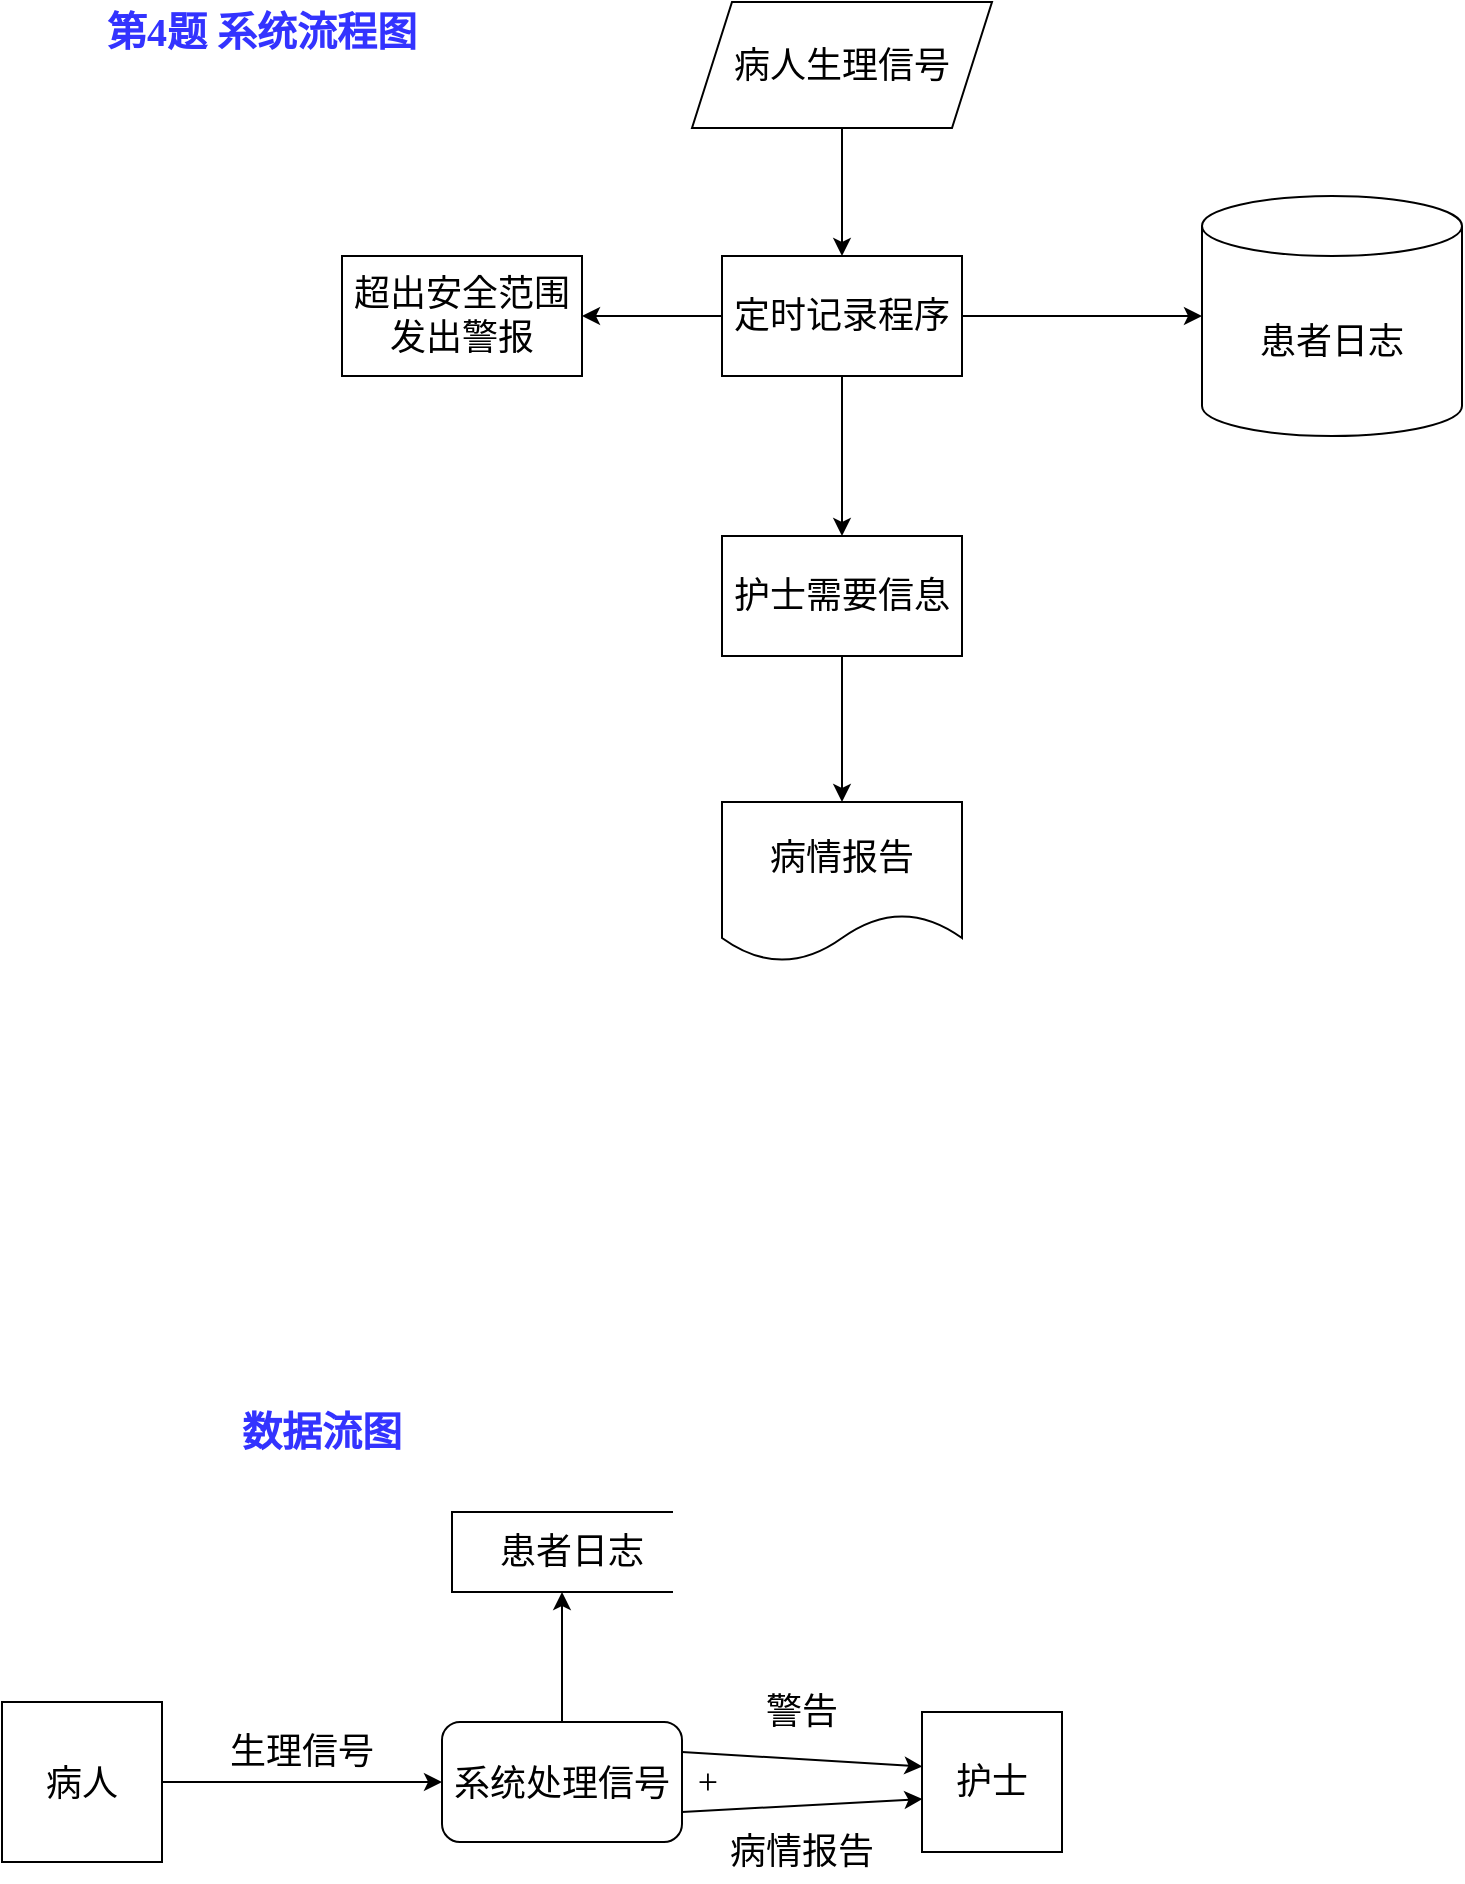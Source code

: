 <mxfile version="20.3.7" type="device"><diagram id="_8DCtvH6K1hhMoCoqYfk" name="第 1 页"><mxGraphModel dx="995" dy="640" grid="1" gridSize="10" guides="1" tooltips="1" connect="1" arrows="1" fold="1" page="1" pageScale="1" pageWidth="827" pageHeight="1169" math="0" shadow="0"><root><mxCell id="0"/><mxCell id="1" parent="0"/><mxCell id="IRIahI1ysn7LEnH9YfA2-1" value="" style="edgeStyle=orthogonalEdgeStyle;rounded=0;orthogonalLoop=1;jettySize=auto;html=1;fontFamily=Garamond;fontSize=18;" edge="1" parent="1" source="IRIahI1ysn7LEnH9YfA2-2" target="IRIahI1ysn7LEnH9YfA2-5"><mxGeometry relative="1" as="geometry"/></mxCell><mxCell id="IRIahI1ysn7LEnH9YfA2-2" value="病人生理信号" style="shape=parallelogram;perimeter=parallelogramPerimeter;whiteSpace=wrap;html=1;fixedSize=1;fontFamily=Garamond;fontSize=18;" vertex="1" parent="1"><mxGeometry x="365" y="150" width="150" height="63" as="geometry"/></mxCell><mxCell id="IRIahI1ysn7LEnH9YfA2-3" style="edgeStyle=orthogonalEdgeStyle;rounded=0;orthogonalLoop=1;jettySize=auto;html=1;entryX=0;entryY=0.5;entryDx=0;entryDy=0;entryPerimeter=0;fontFamily=Garamond;fontSize=18;" edge="1" parent="1" source="IRIahI1ysn7LEnH9YfA2-5" target="IRIahI1ysn7LEnH9YfA2-6"><mxGeometry relative="1" as="geometry"/></mxCell><mxCell id="IRIahI1ysn7LEnH9YfA2-4" value="" style="edgeStyle=orthogonalEdgeStyle;rounded=0;orthogonalLoop=1;jettySize=auto;html=1;fontFamily=Garamond;fontSize=18;" edge="1" parent="1" source="IRIahI1ysn7LEnH9YfA2-5" target="IRIahI1ysn7LEnH9YfA2-9"><mxGeometry relative="1" as="geometry"/></mxCell><mxCell id="IRIahI1ysn7LEnH9YfA2-35" value="" style="edgeStyle=orthogonalEdgeStyle;rounded=0;orthogonalLoop=1;jettySize=auto;html=1;" edge="1" parent="1" source="IRIahI1ysn7LEnH9YfA2-5" target="IRIahI1ysn7LEnH9YfA2-34"><mxGeometry relative="1" as="geometry"/></mxCell><mxCell id="IRIahI1ysn7LEnH9YfA2-5" value="定时记录程序" style="whiteSpace=wrap;html=1;fontFamily=Garamond;fontSize=18;" vertex="1" parent="1"><mxGeometry x="380" y="277" width="120" height="60" as="geometry"/></mxCell><mxCell id="IRIahI1ysn7LEnH9YfA2-6" value="患者日志" style="shape=cylinder3;whiteSpace=wrap;html=1;boundedLbl=1;backgroundOutline=1;size=15;fontFamily=Garamond;fontSize=18;" vertex="1" parent="1"><mxGeometry x="620" y="247" width="130" height="120" as="geometry"/></mxCell><mxCell id="IRIahI1ysn7LEnH9YfA2-9" value="&lt;p style=&quot;line-height: 1.2;&quot;&gt;超出安全范围&lt;span style=&quot;background-color: initial;&quot;&gt;发出警报&lt;/span&gt;&lt;/p&gt;" style="whiteSpace=wrap;html=1;fontSize=18;fontFamily=Garamond;" vertex="1" parent="1"><mxGeometry x="190" y="277" width="120" height="60" as="geometry"/></mxCell><mxCell id="IRIahI1ysn7LEnH9YfA2-15" value="病情报告" style="shape=document;whiteSpace=wrap;html=1;boundedLbl=1;fontSize=18;fontFamily=Garamond;" vertex="1" parent="1"><mxGeometry x="380" y="550" width="120" height="80" as="geometry"/></mxCell><mxCell id="IRIahI1ysn7LEnH9YfA2-18" value="&lt;font size=&quot;1&quot; color=&quot;#3333ff&quot;&gt;&lt;b style=&quot;font-size: 20px;&quot;&gt;第4题 系统流程图&lt;/b&gt;&lt;/font&gt;" style="text;html=1;strokeColor=none;fillColor=none;align=center;verticalAlign=middle;whiteSpace=wrap;rounded=0;fontFamily=Garamond;fontSize=18;" vertex="1" parent="1"><mxGeometry x="20" y="150" width="260" height="30" as="geometry"/></mxCell><mxCell id="IRIahI1ysn7LEnH9YfA2-19" value="&lt;font size=&quot;1&quot; color=&quot;#3333ff&quot;&gt;&lt;b style=&quot;font-size: 20px;&quot;&gt;数据流图&lt;/b&gt;&lt;/font&gt;" style="text;html=1;strokeColor=none;fillColor=none;align=center;verticalAlign=middle;whiteSpace=wrap;rounded=0;fontFamily=Garamond;fontSize=18;" vertex="1" parent="1"><mxGeometry x="50" y="850" width="260" height="30" as="geometry"/></mxCell><mxCell id="IRIahI1ysn7LEnH9YfA2-20" value="" style="edgeStyle=orthogonalEdgeStyle;rounded=0;orthogonalLoop=1;jettySize=auto;html=1;fontFamily=Garamond;fontSize=18;fontColor=#000000;" edge="1" parent="1" source="IRIahI1ysn7LEnH9YfA2-21" target="IRIahI1ysn7LEnH9YfA2-22"><mxGeometry relative="1" as="geometry"><Array as="points"><mxPoint x="150" y="1040"/><mxPoint x="150" y="1040"/></Array></mxGeometry></mxCell><mxCell id="IRIahI1ysn7LEnH9YfA2-21" value="&lt;font color=&quot;#000000&quot; style=&quot;font-size: 18px;&quot;&gt;病人&lt;/font&gt;" style="whiteSpace=wrap;html=1;aspect=fixed;fontFamily=Garamond;fontSize=20;fontColor=#3333FF;" vertex="1" parent="1"><mxGeometry x="20" y="1000" width="80" height="80" as="geometry"/></mxCell><mxCell id="IRIahI1ysn7LEnH9YfA2-39" value="" style="edgeStyle=orthogonalEdgeStyle;rounded=0;orthogonalLoop=1;jettySize=auto;html=1;" edge="1" parent="1" source="IRIahI1ysn7LEnH9YfA2-22" target="IRIahI1ysn7LEnH9YfA2-37"><mxGeometry relative="1" as="geometry"/></mxCell><mxCell id="IRIahI1ysn7LEnH9YfA2-22" value="&lt;font color=&quot;#000000&quot; style=&quot;font-size: 18px;&quot;&gt;系统处理信号&lt;/font&gt;" style="rounded=1;whiteSpace=wrap;html=1;fontSize=20;fontFamily=Garamond;fontColor=#3333FF;" vertex="1" parent="1"><mxGeometry x="240" y="1010" width="120" height="60" as="geometry"/></mxCell><mxCell id="IRIahI1ysn7LEnH9YfA2-23" value="生理信号" style="text;html=1;strokeColor=none;fillColor=none;align=center;verticalAlign=middle;whiteSpace=wrap;rounded=0;fontFamily=Garamond;fontSize=18;fontColor=#000000;" vertex="1" parent="1"><mxGeometry x="110" y="1010" width="120" height="30" as="geometry"/></mxCell><mxCell id="IRIahI1ysn7LEnH9YfA2-25" value="&lt;p style=&quot;font-size: 18px;&quot;&gt;&lt;font color=&quot;#000000&quot;&gt;护士&lt;/font&gt;&lt;/p&gt;" style="whiteSpace=wrap;html=1;fontSize=20;fontFamily=Garamond;rounded=0;" vertex="1" parent="1"><mxGeometry x="480" y="1005" width="70" height="70" as="geometry"/></mxCell><mxCell id="IRIahI1ysn7LEnH9YfA2-26" value="" style="endArrow=classic;html=1;rounded=0;fontFamily=Garamond;fontSize=18;fontColor=#000000;exitX=1;exitY=0.25;exitDx=0;exitDy=0;entryX=0.003;entryY=0.389;entryDx=0;entryDy=0;entryPerimeter=0;" edge="1" parent="1" source="IRIahI1ysn7LEnH9YfA2-22" target="IRIahI1ysn7LEnH9YfA2-25"><mxGeometry width="50" height="50" relative="1" as="geometry"><mxPoint x="430" y="910" as="sourcePoint"/><mxPoint x="480" y="860" as="targetPoint"/></mxGeometry></mxCell><mxCell id="IRIahI1ysn7LEnH9YfA2-27" value="" style="endArrow=classic;html=1;rounded=0;fontFamily=Garamond;fontSize=18;fontColor=#000000;exitX=1;exitY=0.75;exitDx=0;exitDy=0;entryX=0.003;entryY=0.622;entryDx=0;entryDy=0;entryPerimeter=0;" edge="1" parent="1" source="IRIahI1ysn7LEnH9YfA2-22" target="IRIahI1ysn7LEnH9YfA2-25"><mxGeometry width="50" height="50" relative="1" as="geometry"><mxPoint x="370" y="1035" as="sourcePoint"/><mxPoint x="440" y="1040" as="targetPoint"/></mxGeometry></mxCell><mxCell id="IRIahI1ysn7LEnH9YfA2-28" value="警告" style="text;html=1;strokeColor=none;fillColor=none;align=center;verticalAlign=middle;whiteSpace=wrap;rounded=0;fontFamily=Garamond;fontSize=18;fontColor=#000000;" vertex="1" parent="1"><mxGeometry x="360" y="990" width="120" height="30" as="geometry"/></mxCell><mxCell id="IRIahI1ysn7LEnH9YfA2-29" value="病情报告" style="text;html=1;strokeColor=none;fillColor=none;align=center;verticalAlign=middle;whiteSpace=wrap;rounded=0;fontFamily=Garamond;fontSize=18;fontColor=#000000;" vertex="1" parent="1"><mxGeometry x="360" y="1060" width="120" height="30" as="geometry"/></mxCell><mxCell id="IRIahI1ysn7LEnH9YfA2-36" value="" style="edgeStyle=orthogonalEdgeStyle;rounded=0;orthogonalLoop=1;jettySize=auto;html=1;" edge="1" parent="1" source="IRIahI1ysn7LEnH9YfA2-34" target="IRIahI1ysn7LEnH9YfA2-15"><mxGeometry relative="1" as="geometry"/></mxCell><mxCell id="IRIahI1ysn7LEnH9YfA2-34" value="护士需要信息" style="whiteSpace=wrap;html=1;fontSize=18;fontFamily=Garamond;" vertex="1" parent="1"><mxGeometry x="380" y="417" width="120" height="60" as="geometry"/></mxCell><mxCell id="IRIahI1ysn7LEnH9YfA2-37" value="&lt;p&gt;&lt;br&gt;&lt;/p&gt;" style="shape=partialRectangle;whiteSpace=wrap;html=1;bottom=1;right=1;left=1;top=0;fillColor=none;routingCenterX=-0.5;rotation=90;" vertex="1" parent="1"><mxGeometry x="280" y="870" width="40" height="110" as="geometry"/></mxCell><mxCell id="IRIahI1ysn7LEnH9YfA2-40" value="患者日志" style="text;html=1;strokeColor=none;fillColor=none;align=center;verticalAlign=middle;whiteSpace=wrap;rounded=0;fontFamily=Garamond;fontSize=18;fontColor=#000000;" vertex="1" parent="1"><mxGeometry x="245" y="910" width="120" height="30" as="geometry"/></mxCell><mxCell id="IRIahI1ysn7LEnH9YfA2-41" value="+" style="text;html=1;strokeColor=none;fillColor=none;align=center;verticalAlign=middle;whiteSpace=wrap;rounded=0;fontFamily=Garamond;fontSize=18;fontColor=#000000;" vertex="1" parent="1"><mxGeometry x="360" y="1030" width="26" height="20" as="geometry"/></mxCell></root></mxGraphModel></diagram></mxfile>